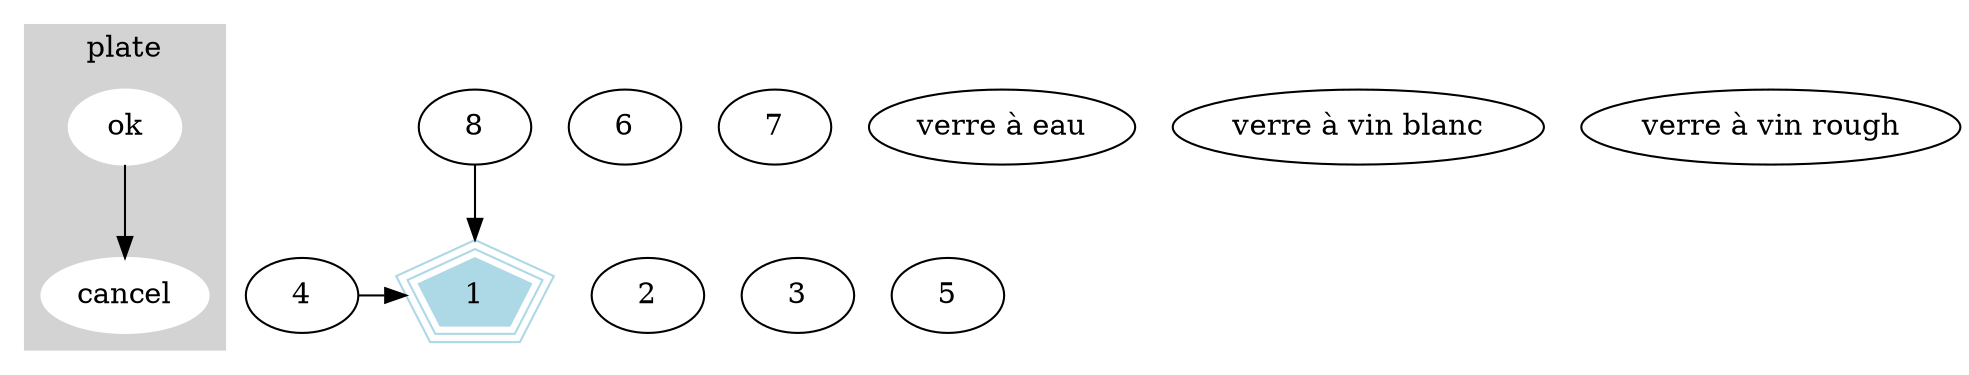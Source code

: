 digraph couvert {
	subgraph cluster_plate {
		node [style=filled,color=white];
		style=filled;
		label="plate";
		color=lightgrey;
		//	assiette->couteau;
		"ok" -> "cancel";
	
	}
	assiette[label="1", shape=polygon, sides=5, peripheries=3, color=lightblue, style=filled];
	couteau[label="2"];
	cuillère[label="3"];
	fourchette[label="4"];
	serviette[label="5"];
	eau[label="6"];
	blanc[label="7"];
	rough[label="8"];
	
	{
		rank = same;
		assiette;
		couteau;
		fourchette;
		cuillère;
		serviette;
	}
	{
		rank = same;
		eau;
		blanc;
		rough;
	}
	fourchette ->	assiette ;
	rough -> assiette;	
	"verre à eau"
	"verre à vin blanc"
	"verre à vin rough"
	
}